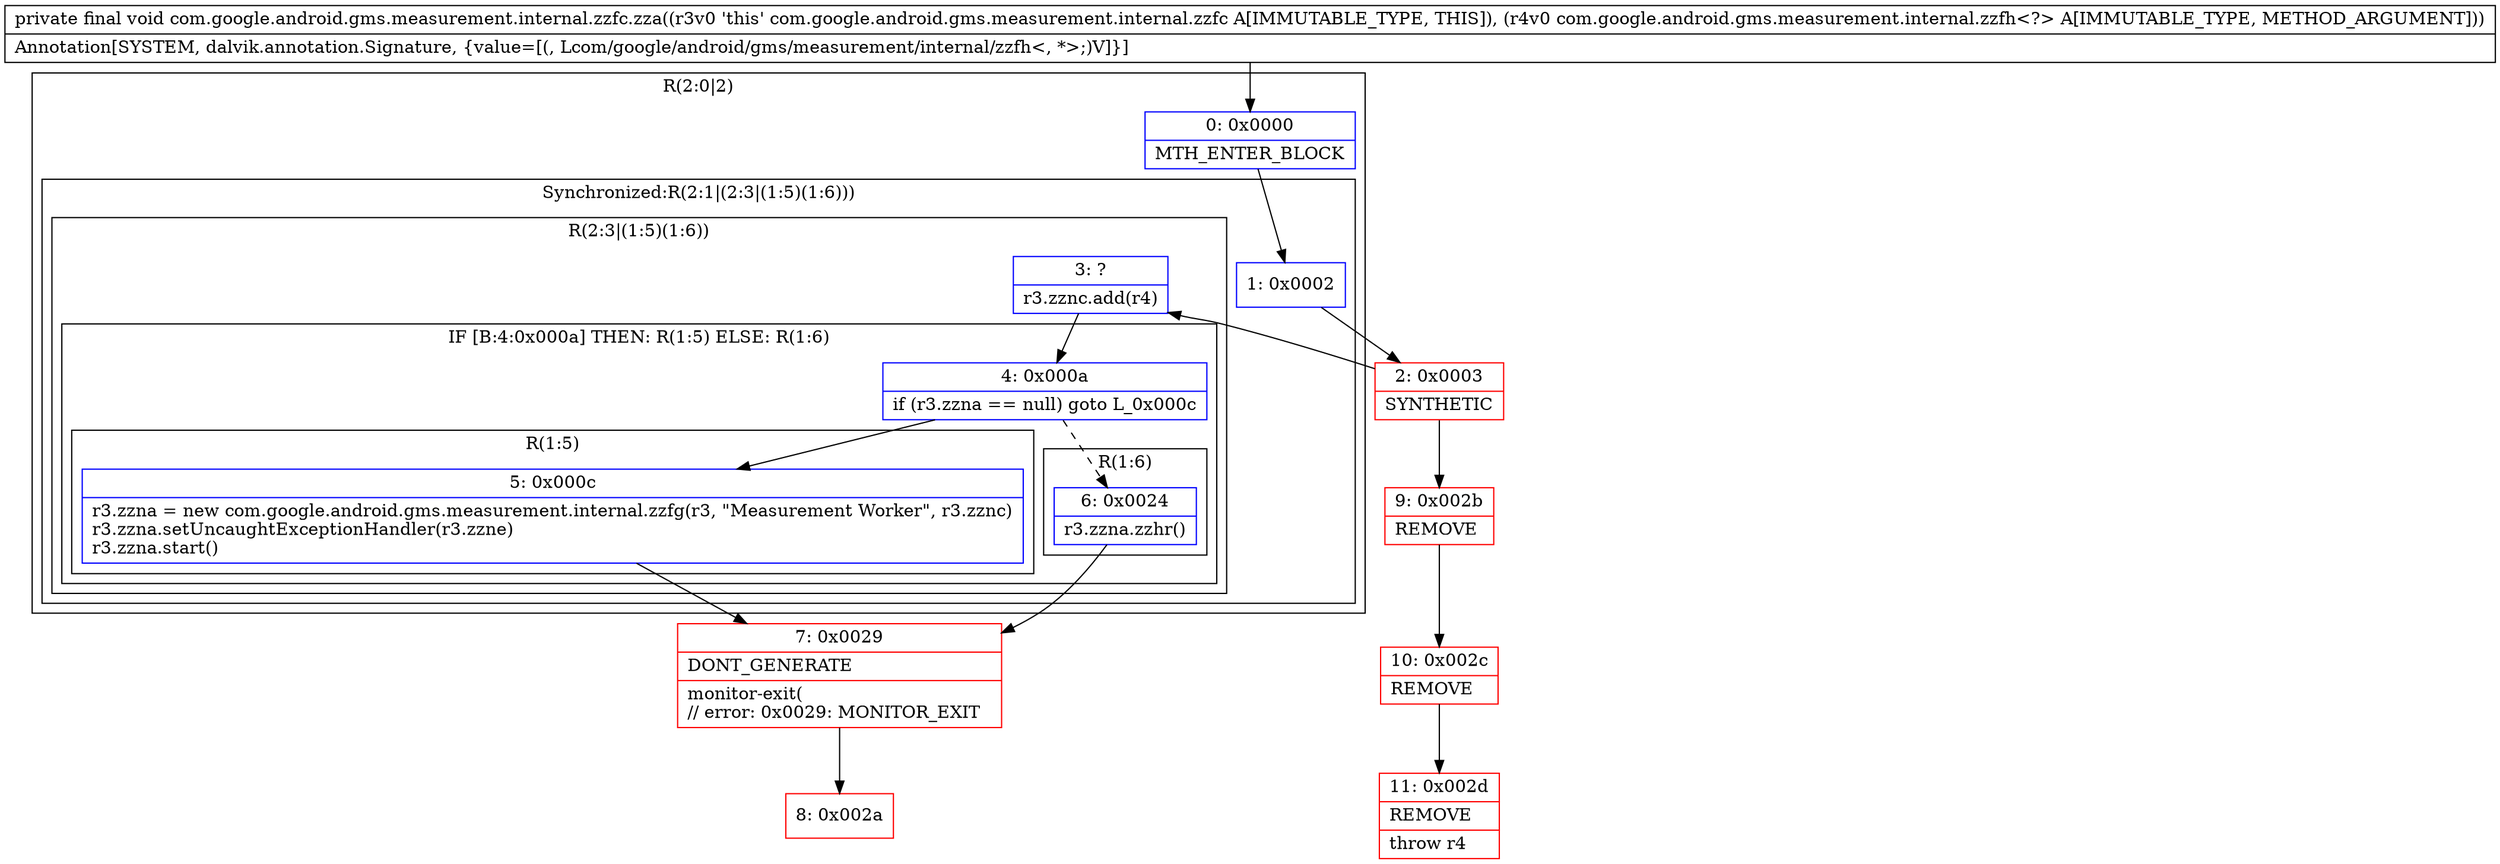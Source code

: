 digraph "CFG forcom.google.android.gms.measurement.internal.zzfc.zza(Lcom\/google\/android\/gms\/measurement\/internal\/zzfh;)V" {
subgraph cluster_Region_1975428053 {
label = "R(2:0|2)";
node [shape=record,color=blue];
Node_0 [shape=record,label="{0\:\ 0x0000|MTH_ENTER_BLOCK\l}"];
subgraph cluster_SynchronizedRegion_1318604241 {
label = "Synchronized:R(2:1|(2:3|(1:5)(1:6)))";
node [shape=record,color=blue];
Node_1 [shape=record,label="{1\:\ 0x0002}"];
subgraph cluster_Region_1903638950 {
label = "R(2:3|(1:5)(1:6))";
node [shape=record,color=blue];
Node_3 [shape=record,label="{3\:\ ?|r3.zznc.add(r4)\l}"];
subgraph cluster_IfRegion_1252403235 {
label = "IF [B:4:0x000a] THEN: R(1:5) ELSE: R(1:6)";
node [shape=record,color=blue];
Node_4 [shape=record,label="{4\:\ 0x000a|if (r3.zzna == null) goto L_0x000c\l}"];
subgraph cluster_Region_1241946793 {
label = "R(1:5)";
node [shape=record,color=blue];
Node_5 [shape=record,label="{5\:\ 0x000c|r3.zzna = new com.google.android.gms.measurement.internal.zzfg(r3, \"Measurement Worker\", r3.zznc)\lr3.zzna.setUncaughtExceptionHandler(r3.zzne)\lr3.zzna.start()\l}"];
}
subgraph cluster_Region_1182576893 {
label = "R(1:6)";
node [shape=record,color=blue];
Node_6 [shape=record,label="{6\:\ 0x0024|r3.zzna.zzhr()\l}"];
}
}
}
}
}
Node_2 [shape=record,color=red,label="{2\:\ 0x0003|SYNTHETIC\l}"];
Node_7 [shape=record,color=red,label="{7\:\ 0x0029|DONT_GENERATE\l|monitor\-exit(\l\/\/ error: 0x0029: MONITOR_EXIT  \l}"];
Node_8 [shape=record,color=red,label="{8\:\ 0x002a}"];
Node_9 [shape=record,color=red,label="{9\:\ 0x002b|REMOVE\l}"];
Node_10 [shape=record,color=red,label="{10\:\ 0x002c|REMOVE\l}"];
Node_11 [shape=record,color=red,label="{11\:\ 0x002d|REMOVE\l|throw r4\l}"];
MethodNode[shape=record,label="{private final void com.google.android.gms.measurement.internal.zzfc.zza((r3v0 'this' com.google.android.gms.measurement.internal.zzfc A[IMMUTABLE_TYPE, THIS]), (r4v0 com.google.android.gms.measurement.internal.zzfh\<?\> A[IMMUTABLE_TYPE, METHOD_ARGUMENT]))  | Annotation[SYSTEM, dalvik.annotation.Signature, \{value=[(, Lcom\/google\/android\/gms\/measurement\/internal\/zzfh\<, *\>;)V]\}]\l}"];
MethodNode -> Node_0;
Node_0 -> Node_1;
Node_1 -> Node_2;
Node_3 -> Node_4;
Node_4 -> Node_5;
Node_4 -> Node_6[style=dashed];
Node_5 -> Node_7;
Node_6 -> Node_7;
Node_2 -> Node_3;
Node_2 -> Node_9;
Node_7 -> Node_8;
Node_9 -> Node_10;
Node_10 -> Node_11;
}

